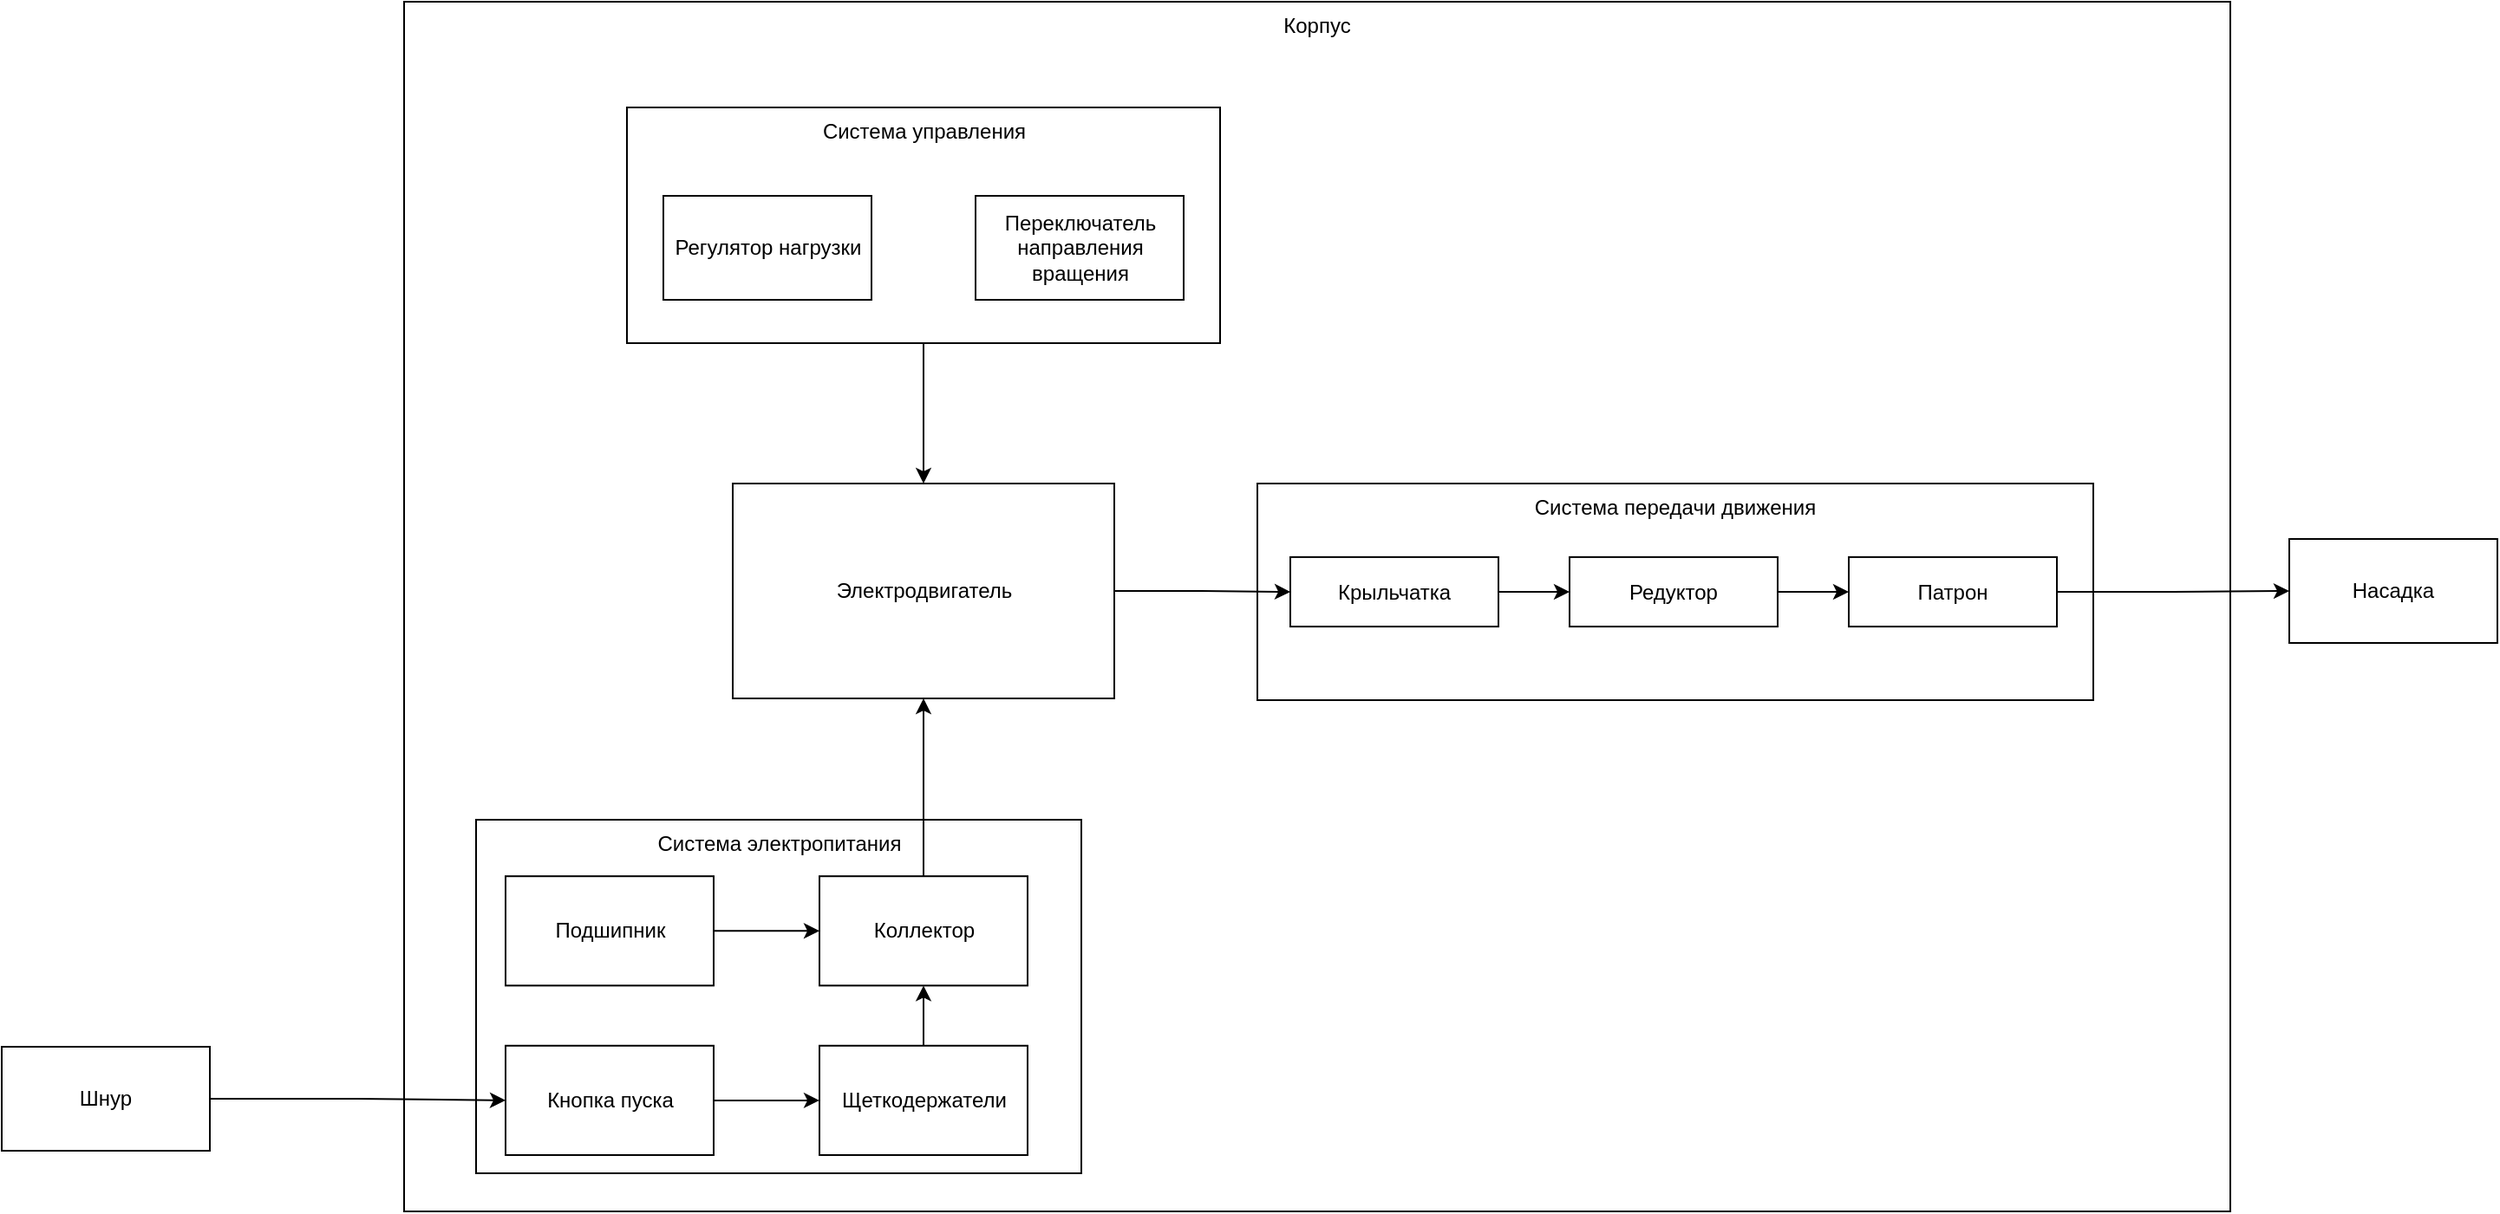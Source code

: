 <mxfile version="20.6.0" type="github">
  <diagram id="jZFZSMegm6beznA44UZG" name="Страница 1">
    <mxGraphModel dx="2178" dy="986" grid="0" gridSize="10" guides="1" tooltips="1" connect="1" arrows="1" fold="1" page="0" pageScale="1" pageWidth="827" pageHeight="1169" math="0" shadow="0">
      <root>
        <mxCell id="0" />
        <mxCell id="1" parent="0" />
        <mxCell id="m-ObI3ja5nDpz2vfm1fv-1" value="Корпус" style="rounded=0;whiteSpace=wrap;html=1;align=center;verticalAlign=top;" vertex="1" parent="1">
          <mxGeometry x="200" y="220" width="1053" height="698" as="geometry" />
        </mxCell>
        <mxCell id="m-ObI3ja5nDpz2vfm1fv-3" value="Шнур" style="rounded=0;whiteSpace=wrap;html=1;" vertex="1" parent="1">
          <mxGeometry x="-32" y="823" width="120" height="60" as="geometry" />
        </mxCell>
        <mxCell id="m-ObI3ja5nDpz2vfm1fv-12" value="Электродвигатель" style="rounded=0;whiteSpace=wrap;html=1;" vertex="1" parent="1">
          <mxGeometry x="389.5" y="498" width="220" height="124" as="geometry" />
        </mxCell>
        <mxCell id="m-ObI3ja5nDpz2vfm1fv-27" value="" style="group" vertex="1" connectable="0" parent="1">
          <mxGeometry x="328.5" y="281" width="342" height="136" as="geometry" />
        </mxCell>
        <mxCell id="m-ObI3ja5nDpz2vfm1fv-24" value="Система управления" style="rounded=0;whiteSpace=wrap;html=1;verticalAlign=top;" vertex="1" parent="m-ObI3ja5nDpz2vfm1fv-27">
          <mxGeometry width="342" height="136" as="geometry" />
        </mxCell>
        <mxCell id="m-ObI3ja5nDpz2vfm1fv-25" value="Регулятор нагрузки" style="rounded=0;whiteSpace=wrap;html=1;" vertex="1" parent="m-ObI3ja5nDpz2vfm1fv-27">
          <mxGeometry x="21" y="51" width="120" height="60" as="geometry" />
        </mxCell>
        <mxCell id="m-ObI3ja5nDpz2vfm1fv-26" value="Переключатель направления вращения" style="rounded=0;whiteSpace=wrap;html=1;" vertex="1" parent="m-ObI3ja5nDpz2vfm1fv-27">
          <mxGeometry x="201" y="51" width="120" height="60" as="geometry" />
        </mxCell>
        <mxCell id="m-ObI3ja5nDpz2vfm1fv-29" value="" style="group" vertex="1" connectable="0" parent="1">
          <mxGeometry x="241.5" y="692" width="349" height="204" as="geometry" />
        </mxCell>
        <mxCell id="m-ObI3ja5nDpz2vfm1fv-28" value="Система электропитания" style="rounded=0;whiteSpace=wrap;html=1;verticalAlign=top;" vertex="1" parent="m-ObI3ja5nDpz2vfm1fv-29">
          <mxGeometry width="349" height="204" as="geometry" />
        </mxCell>
        <mxCell id="m-ObI3ja5nDpz2vfm1fv-6" value="Коллектор" style="rounded=0;whiteSpace=wrap;html=1;" vertex="1" parent="m-ObI3ja5nDpz2vfm1fv-29">
          <mxGeometry x="198" y="32.598" width="120" height="63.093" as="geometry" />
        </mxCell>
        <mxCell id="m-ObI3ja5nDpz2vfm1fv-40" style="edgeStyle=orthogonalEdgeStyle;rounded=0;orthogonalLoop=1;jettySize=auto;html=1;exitX=1;exitY=0.5;exitDx=0;exitDy=0;entryX=0;entryY=0.5;entryDx=0;entryDy=0;" edge="1" parent="m-ObI3ja5nDpz2vfm1fv-29" source="m-ObI3ja5nDpz2vfm1fv-7" target="m-ObI3ja5nDpz2vfm1fv-6">
          <mxGeometry relative="1" as="geometry" />
        </mxCell>
        <mxCell id="m-ObI3ja5nDpz2vfm1fv-7" value="Подшипник" style="rounded=0;whiteSpace=wrap;html=1;" vertex="1" parent="m-ObI3ja5nDpz2vfm1fv-29">
          <mxGeometry x="17" y="32.598" width="120" height="63.093" as="geometry" />
        </mxCell>
        <mxCell id="m-ObI3ja5nDpz2vfm1fv-38" style="edgeStyle=orthogonalEdgeStyle;rounded=0;orthogonalLoop=1;jettySize=auto;html=1;entryX=0;entryY=0.5;entryDx=0;entryDy=0;" edge="1" parent="m-ObI3ja5nDpz2vfm1fv-29" source="m-ObI3ja5nDpz2vfm1fv-2" target="m-ObI3ja5nDpz2vfm1fv-5">
          <mxGeometry relative="1" as="geometry" />
        </mxCell>
        <mxCell id="m-ObI3ja5nDpz2vfm1fv-2" value="Кнопка пуска" style="rounded=0;whiteSpace=wrap;html=1;" vertex="1" parent="m-ObI3ja5nDpz2vfm1fv-29">
          <mxGeometry x="17" y="130.392" width="120" height="63.093" as="geometry" />
        </mxCell>
        <mxCell id="m-ObI3ja5nDpz2vfm1fv-39" style="edgeStyle=orthogonalEdgeStyle;rounded=0;orthogonalLoop=1;jettySize=auto;html=1;entryX=0.5;entryY=1;entryDx=0;entryDy=0;" edge="1" parent="m-ObI3ja5nDpz2vfm1fv-29" source="m-ObI3ja5nDpz2vfm1fv-5" target="m-ObI3ja5nDpz2vfm1fv-6">
          <mxGeometry relative="1" as="geometry" />
        </mxCell>
        <mxCell id="m-ObI3ja5nDpz2vfm1fv-5" value="Щеткодержатели" style="rounded=0;whiteSpace=wrap;html=1;" vertex="1" parent="m-ObI3ja5nDpz2vfm1fv-29">
          <mxGeometry x="198" y="130.392" width="120" height="63.093" as="geometry" />
        </mxCell>
        <mxCell id="m-ObI3ja5nDpz2vfm1fv-35" value="" style="group" vertex="1" connectable="0" parent="1">
          <mxGeometry x="692" y="498" width="482" height="125" as="geometry" />
        </mxCell>
        <mxCell id="m-ObI3ja5nDpz2vfm1fv-34" value="Система передачи движения" style="rounded=0;whiteSpace=wrap;html=1;verticalAlign=top;" vertex="1" parent="m-ObI3ja5nDpz2vfm1fv-35">
          <mxGeometry width="482" height="125" as="geometry" />
        </mxCell>
        <mxCell id="m-ObI3ja5nDpz2vfm1fv-46" style="edgeStyle=orthogonalEdgeStyle;rounded=0;orthogonalLoop=1;jettySize=auto;html=1;" edge="1" parent="m-ObI3ja5nDpz2vfm1fv-35" source="m-ObI3ja5nDpz2vfm1fv-14" target="m-ObI3ja5nDpz2vfm1fv-15">
          <mxGeometry relative="1" as="geometry" />
        </mxCell>
        <mxCell id="m-ObI3ja5nDpz2vfm1fv-14" value="Крыльчатка" style="rounded=0;whiteSpace=wrap;html=1;" vertex="1" parent="m-ObI3ja5nDpz2vfm1fv-35">
          <mxGeometry x="19" y="42.447" width="120" height="40.107" as="geometry" />
        </mxCell>
        <mxCell id="m-ObI3ja5nDpz2vfm1fv-47" style="edgeStyle=orthogonalEdgeStyle;rounded=0;orthogonalLoop=1;jettySize=auto;html=1;" edge="1" parent="m-ObI3ja5nDpz2vfm1fv-35" source="m-ObI3ja5nDpz2vfm1fv-15" target="m-ObI3ja5nDpz2vfm1fv-22">
          <mxGeometry relative="1" as="geometry" />
        </mxCell>
        <mxCell id="m-ObI3ja5nDpz2vfm1fv-15" value="Редуктор" style="rounded=0;whiteSpace=wrap;html=1;" vertex="1" parent="m-ObI3ja5nDpz2vfm1fv-35">
          <mxGeometry x="180" y="42.447" width="120" height="40.107" as="geometry" />
        </mxCell>
        <mxCell id="m-ObI3ja5nDpz2vfm1fv-22" value="Патрон" style="rounded=0;whiteSpace=wrap;html=1;" vertex="1" parent="m-ObI3ja5nDpz2vfm1fv-35">
          <mxGeometry x="341" y="42.447" width="120" height="40.107" as="geometry" />
        </mxCell>
        <mxCell id="m-ObI3ja5nDpz2vfm1fv-37" style="edgeStyle=orthogonalEdgeStyle;rounded=0;orthogonalLoop=1;jettySize=auto;html=1;entryX=0;entryY=0.5;entryDx=0;entryDy=0;" edge="1" parent="1" source="m-ObI3ja5nDpz2vfm1fv-3" target="m-ObI3ja5nDpz2vfm1fv-2">
          <mxGeometry relative="1" as="geometry" />
        </mxCell>
        <mxCell id="m-ObI3ja5nDpz2vfm1fv-43" style="edgeStyle=orthogonalEdgeStyle;rounded=0;orthogonalLoop=1;jettySize=auto;html=1;exitX=0.5;exitY=0;exitDx=0;exitDy=0;entryX=0.5;entryY=1;entryDx=0;entryDy=0;" edge="1" parent="1" source="m-ObI3ja5nDpz2vfm1fv-6" target="m-ObI3ja5nDpz2vfm1fv-12">
          <mxGeometry relative="1" as="geometry" />
        </mxCell>
        <mxCell id="m-ObI3ja5nDpz2vfm1fv-44" style="edgeStyle=orthogonalEdgeStyle;rounded=0;orthogonalLoop=1;jettySize=auto;html=1;entryX=0.5;entryY=0;entryDx=0;entryDy=0;" edge="1" parent="1" source="m-ObI3ja5nDpz2vfm1fv-24" target="m-ObI3ja5nDpz2vfm1fv-12">
          <mxGeometry relative="1" as="geometry" />
        </mxCell>
        <mxCell id="m-ObI3ja5nDpz2vfm1fv-48" value="Насадка" style="rounded=0;whiteSpace=wrap;html=1;" vertex="1" parent="1">
          <mxGeometry x="1287" y="530" width="120" height="60" as="geometry" />
        </mxCell>
        <mxCell id="m-ObI3ja5nDpz2vfm1fv-49" style="edgeStyle=orthogonalEdgeStyle;rounded=0;orthogonalLoop=1;jettySize=auto;html=1;entryX=0;entryY=0.5;entryDx=0;entryDy=0;" edge="1" parent="1" source="m-ObI3ja5nDpz2vfm1fv-22" target="m-ObI3ja5nDpz2vfm1fv-48">
          <mxGeometry relative="1" as="geometry" />
        </mxCell>
        <mxCell id="m-ObI3ja5nDpz2vfm1fv-45" style="edgeStyle=orthogonalEdgeStyle;rounded=0;orthogonalLoop=1;jettySize=auto;html=1;entryX=0;entryY=0.5;entryDx=0;entryDy=0;" edge="1" parent="1" source="m-ObI3ja5nDpz2vfm1fv-12" target="m-ObI3ja5nDpz2vfm1fv-14">
          <mxGeometry relative="1" as="geometry" />
        </mxCell>
      </root>
    </mxGraphModel>
  </diagram>
</mxfile>
